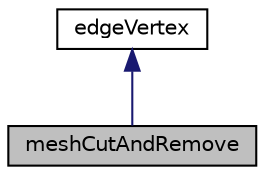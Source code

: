 digraph "meshCutAndRemove"
{
  bgcolor="transparent";
  edge [fontname="Helvetica",fontsize="10",labelfontname="Helvetica",labelfontsize="10"];
  node [fontname="Helvetica",fontsize="10",shape=record];
  Node0 [label="meshCutAndRemove",height=0.2,width=0.4,color="black", fillcolor="grey75", style="filled", fontcolor="black"];
  Node1 -> Node0 [dir="back",color="midnightblue",fontsize="10",style="solid",fontname="Helvetica"];
  Node1 [label="edgeVertex",height=0.2,width=0.4,color="black",URL="$a22241.html",tooltip="Combines edge or vertex in single label. Used to specify cuts across cell circumference. "];
}
